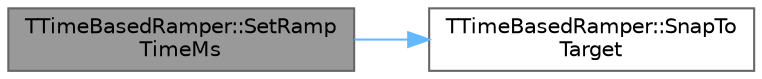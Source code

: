digraph "TTimeBasedRamper::SetRampTimeMs"
{
 // INTERACTIVE_SVG=YES
 // LATEX_PDF_SIZE
  bgcolor="transparent";
  edge [fontname=Helvetica,fontsize=10,labelfontname=Helvetica,labelfontsize=10];
  node [fontname=Helvetica,fontsize=10,shape=box,height=0.2,width=0.4];
  rankdir="LR";
  Node1 [id="Node000001",label="TTimeBasedRamper::SetRamp\lTimeMs",height=0.2,width=0.4,color="gray40", fillcolor="grey60", style="filled", fontcolor="black",tooltip=" "];
  Node1 -> Node2 [id="edge1_Node000001_Node000002",color="steelblue1",style="solid",tooltip=" "];
  Node2 [id="Node000002",label="TTimeBasedRamper::SnapTo\lTarget",height=0.2,width=0.4,color="grey40", fillcolor="white", style="filled",URL="$d7/dce/classTTimeBasedRamper.html#a7069cf35b54bb11007474f98afc78f90",tooltip=" "];
}
